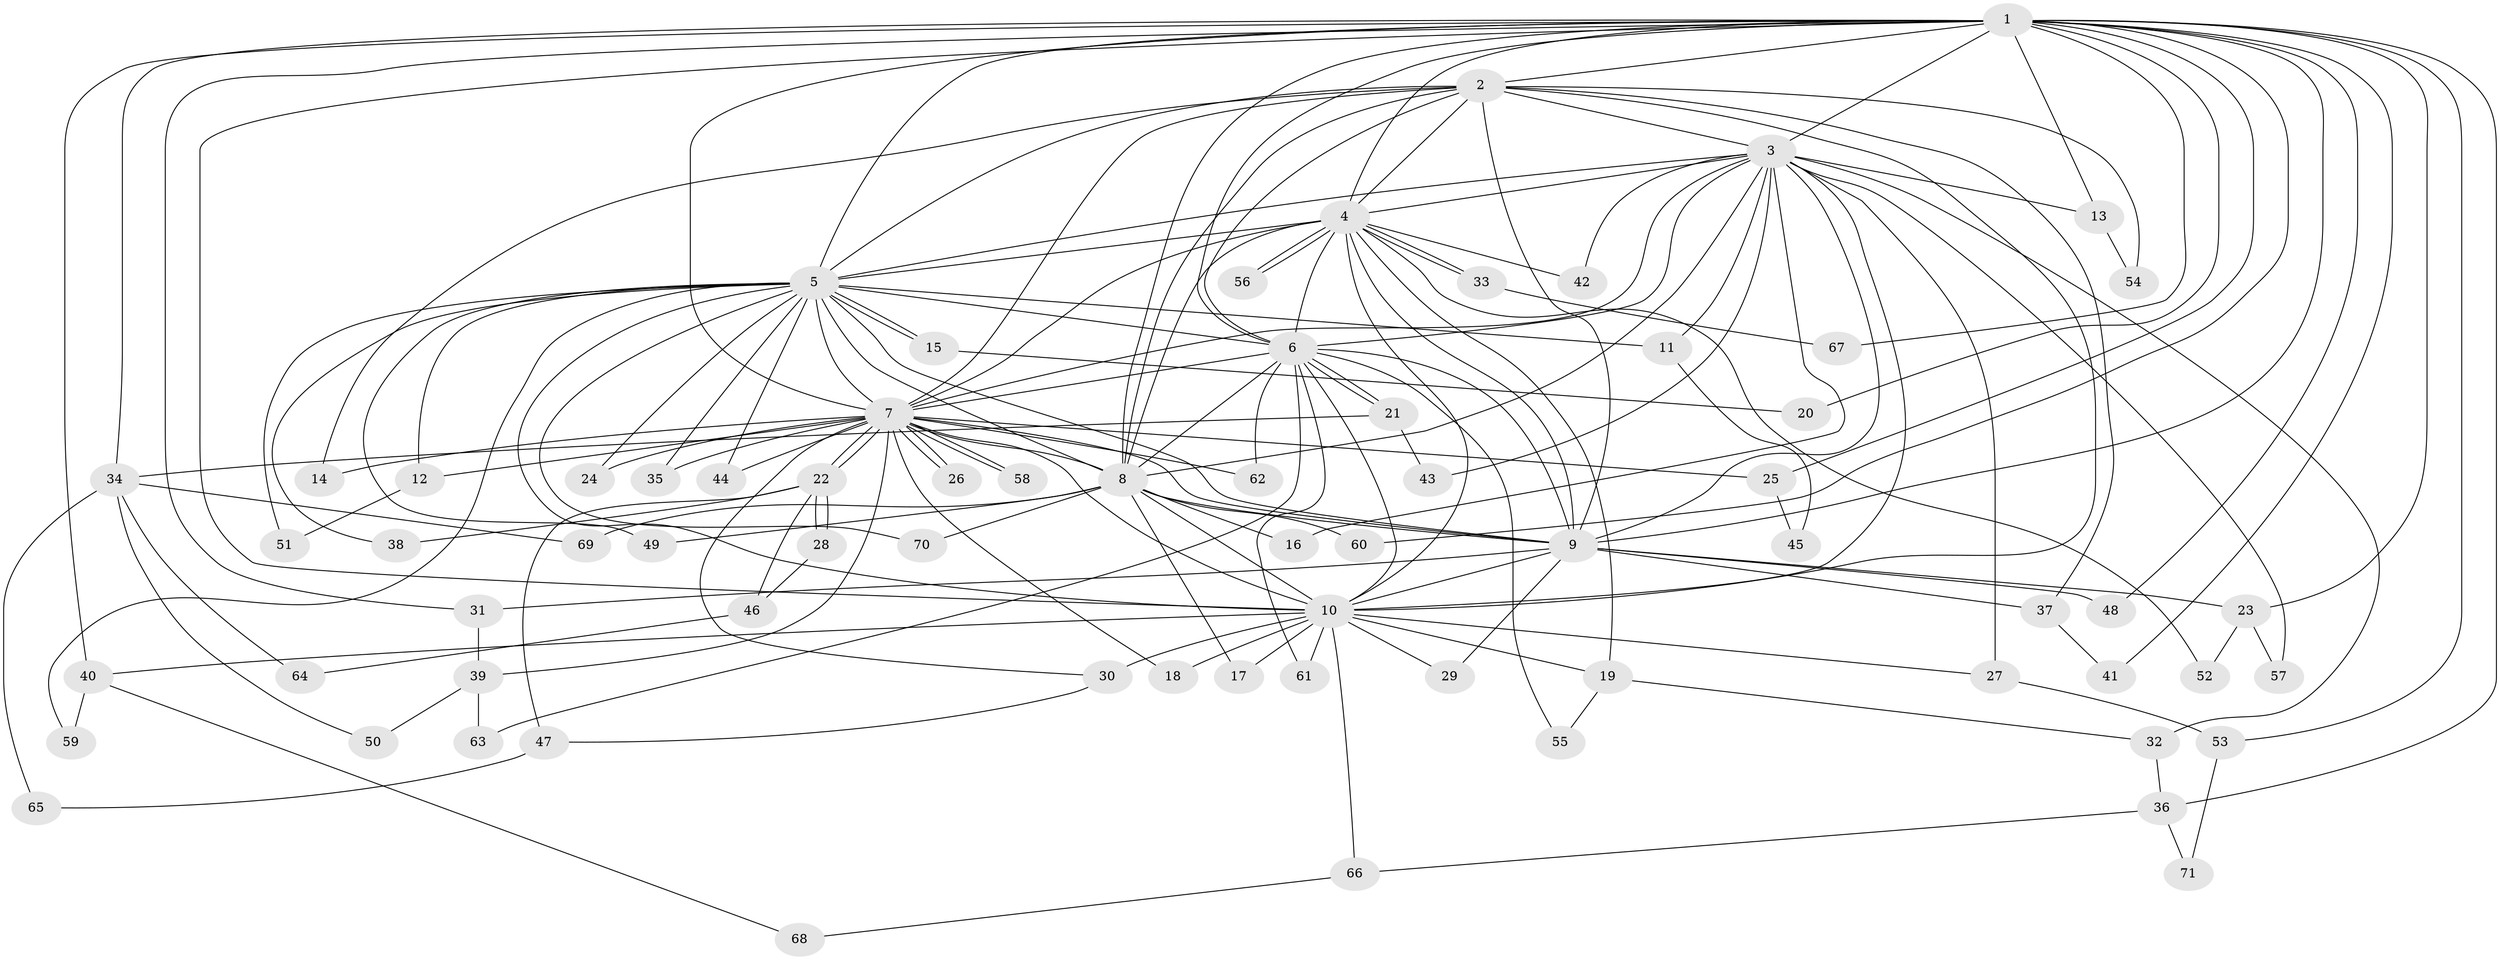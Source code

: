 // Generated by graph-tools (version 1.1) at 2025/49/03/09/25 03:49:39]
// undirected, 71 vertices, 167 edges
graph export_dot {
graph [start="1"]
  node [color=gray90,style=filled];
  1;
  2;
  3;
  4;
  5;
  6;
  7;
  8;
  9;
  10;
  11;
  12;
  13;
  14;
  15;
  16;
  17;
  18;
  19;
  20;
  21;
  22;
  23;
  24;
  25;
  26;
  27;
  28;
  29;
  30;
  31;
  32;
  33;
  34;
  35;
  36;
  37;
  38;
  39;
  40;
  41;
  42;
  43;
  44;
  45;
  46;
  47;
  48;
  49;
  50;
  51;
  52;
  53;
  54;
  55;
  56;
  57;
  58;
  59;
  60;
  61;
  62;
  63;
  64;
  65;
  66;
  67;
  68;
  69;
  70;
  71;
  1 -- 2;
  1 -- 3;
  1 -- 4;
  1 -- 5;
  1 -- 6;
  1 -- 7;
  1 -- 8;
  1 -- 9;
  1 -- 10;
  1 -- 13;
  1 -- 20;
  1 -- 23;
  1 -- 25;
  1 -- 31;
  1 -- 34;
  1 -- 36;
  1 -- 40;
  1 -- 41;
  1 -- 48;
  1 -- 53;
  1 -- 60;
  1 -- 67;
  2 -- 3;
  2 -- 4;
  2 -- 5;
  2 -- 6;
  2 -- 7;
  2 -- 8;
  2 -- 9;
  2 -- 10;
  2 -- 14;
  2 -- 37;
  2 -- 54;
  3 -- 4;
  3 -- 5;
  3 -- 6;
  3 -- 7;
  3 -- 8;
  3 -- 9;
  3 -- 10;
  3 -- 11;
  3 -- 13;
  3 -- 16;
  3 -- 27;
  3 -- 32;
  3 -- 42;
  3 -- 43;
  3 -- 57;
  4 -- 5;
  4 -- 6;
  4 -- 7;
  4 -- 8;
  4 -- 9;
  4 -- 10;
  4 -- 19;
  4 -- 33;
  4 -- 33;
  4 -- 42;
  4 -- 52;
  4 -- 56;
  4 -- 56;
  5 -- 6;
  5 -- 7;
  5 -- 8;
  5 -- 9;
  5 -- 10;
  5 -- 11;
  5 -- 12;
  5 -- 15;
  5 -- 15;
  5 -- 24;
  5 -- 35;
  5 -- 38;
  5 -- 44;
  5 -- 49;
  5 -- 51;
  5 -- 59;
  5 -- 70;
  6 -- 7;
  6 -- 8;
  6 -- 9;
  6 -- 10;
  6 -- 21;
  6 -- 21;
  6 -- 55;
  6 -- 61;
  6 -- 62;
  6 -- 63;
  7 -- 8;
  7 -- 9;
  7 -- 10;
  7 -- 12;
  7 -- 14;
  7 -- 18;
  7 -- 22;
  7 -- 22;
  7 -- 24;
  7 -- 25;
  7 -- 26;
  7 -- 26;
  7 -- 30;
  7 -- 35;
  7 -- 39;
  7 -- 44;
  7 -- 58;
  7 -- 58;
  7 -- 62;
  8 -- 9;
  8 -- 10;
  8 -- 16;
  8 -- 17;
  8 -- 49;
  8 -- 60;
  8 -- 69;
  8 -- 70;
  9 -- 10;
  9 -- 23;
  9 -- 29;
  9 -- 31;
  9 -- 37;
  9 -- 48;
  10 -- 17;
  10 -- 18;
  10 -- 19;
  10 -- 27;
  10 -- 29;
  10 -- 30;
  10 -- 40;
  10 -- 61;
  10 -- 66;
  11 -- 45;
  12 -- 51;
  13 -- 54;
  15 -- 20;
  19 -- 32;
  19 -- 55;
  21 -- 34;
  21 -- 43;
  22 -- 28;
  22 -- 28;
  22 -- 38;
  22 -- 46;
  22 -- 47;
  23 -- 52;
  23 -- 57;
  25 -- 45;
  27 -- 53;
  28 -- 46;
  30 -- 47;
  31 -- 39;
  32 -- 36;
  33 -- 67;
  34 -- 50;
  34 -- 64;
  34 -- 65;
  34 -- 69;
  36 -- 66;
  36 -- 71;
  37 -- 41;
  39 -- 50;
  39 -- 63;
  40 -- 59;
  40 -- 68;
  46 -- 64;
  47 -- 65;
  53 -- 71;
  66 -- 68;
}
